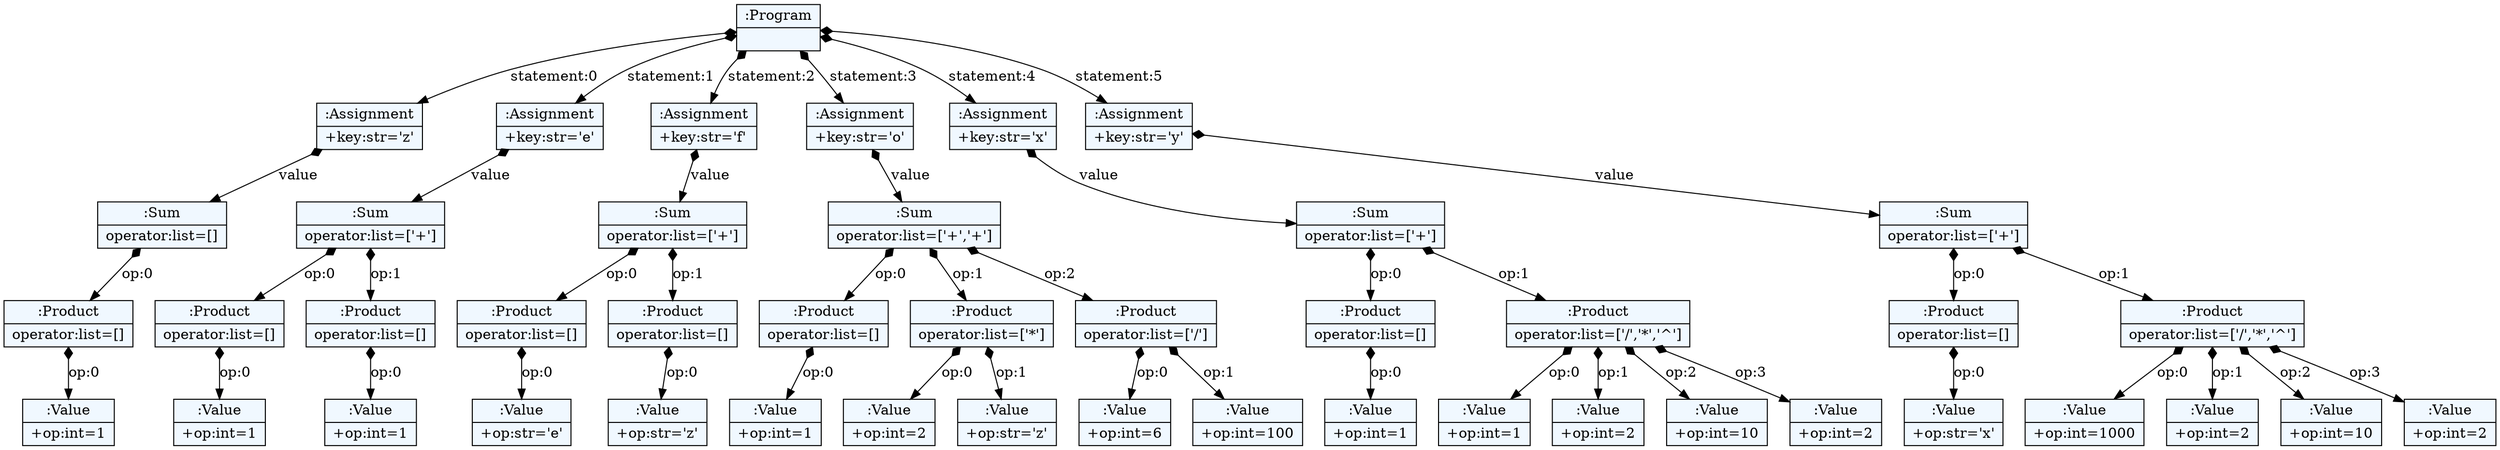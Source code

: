 
    digraph textX {
    fontname = "Bitstream Vera Sans"
    fontsize = 8
    node[
        shape=record,
        style=filled,
        fillcolor=aliceblue
    ]
    nodesep = 0.3
    edge[dir=black,arrowtail=empty]


4537915472 -> 4537915152 [label="statement:0" arrowtail=diamond dir=both]
4537915152 -> 4537916304 [label="value" arrowtail=diamond dir=both]
4537916304 -> 4538024272 [label="op:0" arrowtail=diamond dir=both]
4538024272 -> 4538025040 [label="op:0" arrowtail=diamond dir=both]
4538025040[label="{:Value|+op:int=1\l}"]
4538024272[label="{:Product|operator:list=[]\l}"]
4537916304[label="{:Sum|operator:list=[]\l}"]
4537915152[label="{:Assignment|+key:str='z'\l}"]
4537915472 -> 4537913680 [label="statement:1" arrowtail=diamond dir=both]
4537913680 -> 4537915536 [label="value" arrowtail=diamond dir=both]
4537915536 -> 4538024336 [label="op:0" arrowtail=diamond dir=both]
4538024336 -> 4538025744 [label="op:0" arrowtail=diamond dir=both]
4538025744[label="{:Value|+op:int=1\l}"]
4538024336[label="{:Product|operator:list=[]\l}"]
4537915536 -> 4538025488 [label="op:1" arrowtail=diamond dir=both]
4538025488 -> 4538025424 [label="op:0" arrowtail=diamond dir=both]
4538025424[label="{:Value|+op:int=1\l}"]
4538025488[label="{:Product|operator:list=[]\l}"]
4537915536[label="{:Sum|operator:list=['+']\l}"]
4537913680[label="{:Assignment|+key:str='e'\l}"]
4537915472 -> 4537915280 [label="statement:2" arrowtail=diamond dir=both]
4537915280 -> 4538024976 [label="value" arrowtail=diamond dir=both]
4538024976 -> 4538025552 [label="op:0" arrowtail=diamond dir=both]
4538025552 -> 4538025936 [label="op:0" arrowtail=diamond dir=both]
4538025936[label="{:Value|+op:str='e'\l}"]
4538025552[label="{:Product|operator:list=[]\l}"]
4538024976 -> 4538025808 [label="op:1" arrowtail=diamond dir=both]
4538025808 -> 4538025872 [label="op:0" arrowtail=diamond dir=both]
4538025872[label="{:Value|+op:str='z'\l}"]
4538025808[label="{:Product|operator:list=[]\l}"]
4538024976[label="{:Sum|operator:list=['+']\l}"]
4537915280[label="{:Assignment|+key:str='f'\l}"]
4537915472 -> 4538024656 [label="statement:3" arrowtail=diamond dir=both]
4538024656 -> 4538025104 [label="value" arrowtail=diamond dir=both]
4538025104 -> 4538024912 [label="op:0" arrowtail=diamond dir=both]
4538024912 -> 4538024016 [label="op:0" arrowtail=diamond dir=both]
4538024016[label="{:Value|+op:int=1\l}"]
4538024912[label="{:Product|operator:list=[]\l}"]
4538025104 -> 4538026192 [label="op:1" arrowtail=diamond dir=both]
4538026192 -> 4538026128 [label="op:0" arrowtail=diamond dir=both]
4538026128[label="{:Value|+op:int=2\l}"]
4538026192 -> 4538026384 [label="op:1" arrowtail=diamond dir=both]
4538026384[label="{:Value|+op:str='z'\l}"]
4538026192[label="{:Product|operator:list=['*']\l}"]
4538025104 -> 4538024592 [label="op:2" arrowtail=diamond dir=both]
4538024592 -> 4538026448 [label="op:0" arrowtail=diamond dir=both]
4538026448[label="{:Value|+op:int=6\l}"]
4538024592 -> 4538026320 [label="op:1" arrowtail=diamond dir=both]
4538026320[label="{:Value|+op:int=100\l}"]
4538024592[label="{:Product|operator:list=['/']\l}"]
4538025104[label="{:Sum|operator:list=['+','+']\l}"]
4538024656[label="{:Assignment|+key:str='o'\l}"]
4537915472 -> 4538026000 [label="statement:4" arrowtail=diamond dir=both]
4538026000 -> 4538024848 [label="value" arrowtail=diamond dir=both]
4538024848 -> 4538026512 [label="op:0" arrowtail=diamond dir=both]
4538026512 -> 4538026576 [label="op:0" arrowtail=diamond dir=both]
4538026576[label="{:Value|+op:int=1\l}"]
4538026512[label="{:Product|operator:list=[]\l}"]
4538024848 -> 4538026832 [label="op:1" arrowtail=diamond dir=both]
4538026832 -> 4538026768 [label="op:0" arrowtail=diamond dir=both]
4538026768[label="{:Value|+op:int=1\l}"]
4538026832 -> 4538027024 [label="op:1" arrowtail=diamond dir=both]
4538027024[label="{:Value|+op:int=2\l}"]
4538026832 -> 4538027088 [label="op:2" arrowtail=diamond dir=both]
4538027088[label="{:Value|+op:int=10\l}"]
4538026832 -> 4538027152 [label="op:3" arrowtail=diamond dir=both]
4538027152[label="{:Value|+op:int=2\l}"]
4538026832[label="{:Product|operator:list=['/','*','^']\l}"]
4538024848[label="{:Sum|operator:list=['+']\l}"]
4538026000[label="{:Assignment|+key:str='x'\l}"]
4537915472 -> 4538025680 [label="statement:5" arrowtail=diamond dir=both]
4538025680 -> 4538026704 [label="value" arrowtail=diamond dir=both]
4538026704 -> 4538027216 [label="op:0" arrowtail=diamond dir=both]
4538027216 -> 4538027344 [label="op:0" arrowtail=diamond dir=both]
4538027344[label="{:Value|+op:str='x'\l}"]
4538027216[label="{:Product|operator:list=[]\l}"]
4538026704 -> 4538027472 [label="op:1" arrowtail=diamond dir=both]
4538027472 -> 4538027408 [label="op:0" arrowtail=diamond dir=both]
4538027408[label="{:Value|+op:int=1000\l}"]
4538027472 -> 4538027664 [label="op:1" arrowtail=diamond dir=both]
4538027664[label="{:Value|+op:int=2\l}"]
4538027472 -> 4538027728 [label="op:2" arrowtail=diamond dir=both]
4538027728[label="{:Value|+op:int=10\l}"]
4538027472 -> 4538027792 [label="op:3" arrowtail=diamond dir=both]
4538027792[label="{:Value|+op:int=2\l}"]
4538027472[label="{:Product|operator:list=['/','*','^']\l}"]
4538026704[label="{:Sum|operator:list=['+']\l}"]
4538025680[label="{:Assignment|+key:str='y'\l}"]
4537915472[label="{:Program|}"]

}
